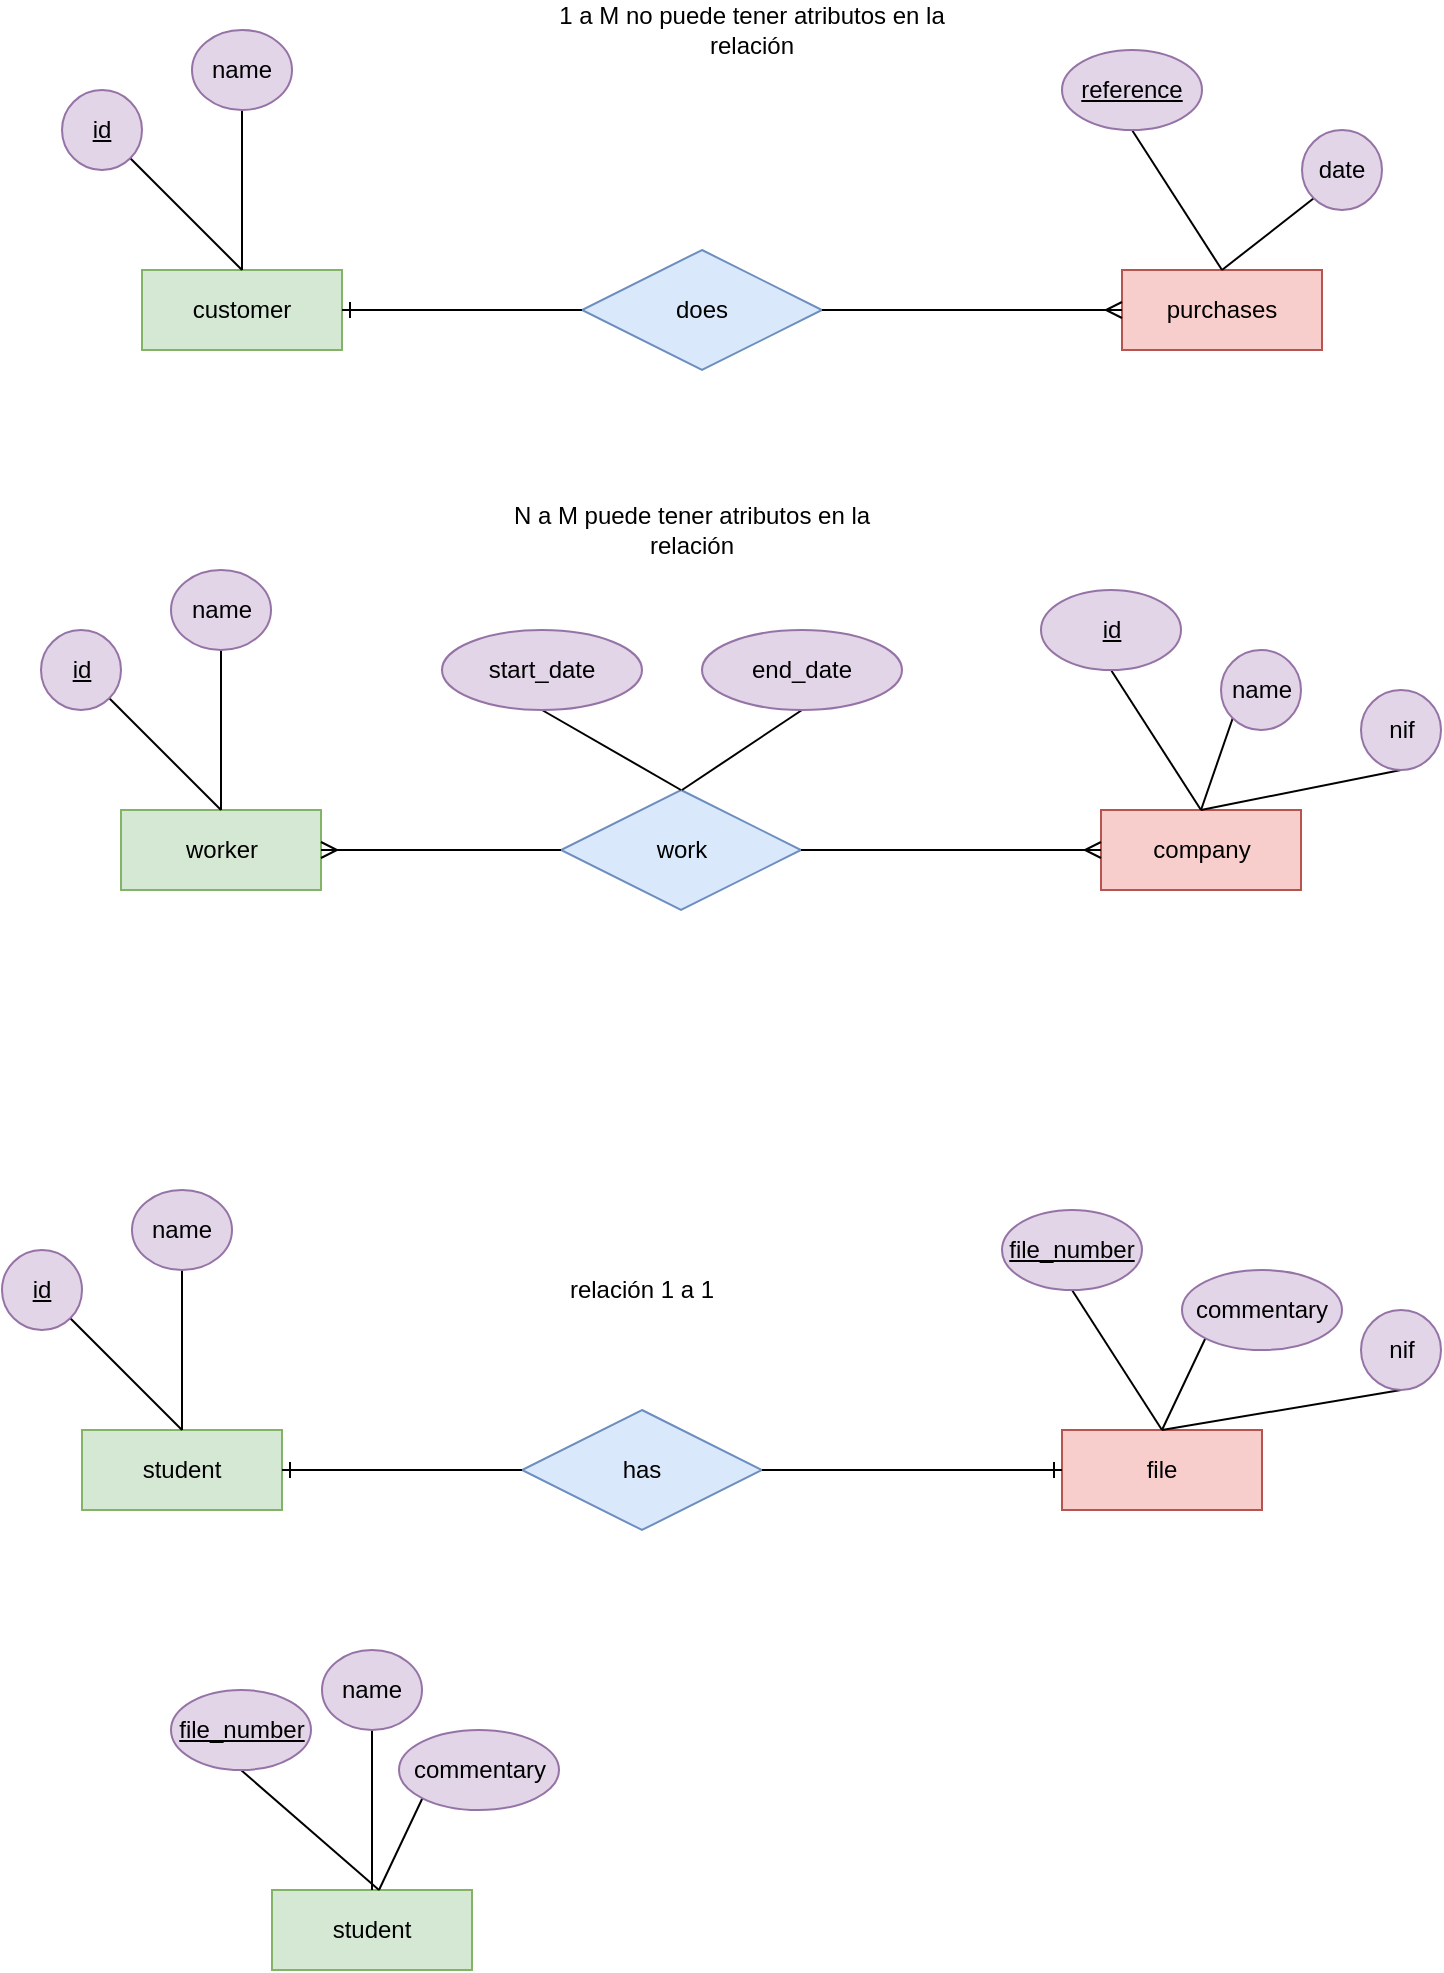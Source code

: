 <mxfile version="12.4.2" type="device" pages="1"><diagram id="6igMdta4v4GBJ9U2L8E9" name="Página-1"><mxGraphModel dx="1102" dy="795" grid="1" gridSize="10" guides="1" tooltips="1" connect="1" arrows="1" fold="1" page="1" pageScale="1" pageWidth="827" pageHeight="1169" math="0" shadow="0"><root><mxCell id="0"/><mxCell id="1" parent="0"/><mxCell id="kiMHKSYdB3KhMn7qXCpR-1" value="customer" style="whiteSpace=wrap;html=1;align=center;fillColor=#d5e8d4;strokeColor=#82b366;" parent="1" vertex="1"><mxGeometry x="120" y="400" width="100" height="40" as="geometry"/></mxCell><mxCell id="kiMHKSYdB3KhMn7qXCpR-2" value="purchases" style="whiteSpace=wrap;html=1;align=center;fillColor=#f8cecc;strokeColor=#b85450;" parent="1" vertex="1"><mxGeometry x="610" y="400" width="100" height="40" as="geometry"/></mxCell><mxCell id="kiMHKSYdB3KhMn7qXCpR-3" value="does" style="shape=rhombus;perimeter=rhombusPerimeter;whiteSpace=wrap;html=1;align=center;fillColor=#dae8fc;strokeColor=#6c8ebf;" parent="1" vertex="1"><mxGeometry x="340" y="390" width="120" height="60" as="geometry"/></mxCell><mxCell id="kiMHKSYdB3KhMn7qXCpR-9" style="edgeStyle=none;rounded=0;orthogonalLoop=1;jettySize=auto;html=1;exitX=1;exitY=1;exitDx=0;exitDy=0;entryX=0.5;entryY=0;entryDx=0;entryDy=0;endArrow=none;endFill=0;" parent="1" source="kiMHKSYdB3KhMn7qXCpR-5" target="kiMHKSYdB3KhMn7qXCpR-1" edge="1"><mxGeometry relative="1" as="geometry"/></mxCell><mxCell id="kiMHKSYdB3KhMn7qXCpR-5" value="id" style="ellipse;whiteSpace=wrap;html=1;align=center;fontStyle=4;fillColor=#e1d5e7;strokeColor=#9673a6;" parent="1" vertex="1"><mxGeometry x="80" y="310" width="40" height="40" as="geometry"/></mxCell><mxCell id="kiMHKSYdB3KhMn7qXCpR-10" style="edgeStyle=none;rounded=0;orthogonalLoop=1;jettySize=auto;html=1;exitX=0.5;exitY=1;exitDx=0;exitDy=0;endArrow=none;endFill=0;" parent="1" source="kiMHKSYdB3KhMn7qXCpR-6" edge="1"><mxGeometry relative="1" as="geometry"><mxPoint x="170" y="400" as="targetPoint"/></mxGeometry></mxCell><mxCell id="kiMHKSYdB3KhMn7qXCpR-6" value="name" style="ellipse;whiteSpace=wrap;html=1;align=center;fillColor=#e1d5e7;strokeColor=#9673a6;" parent="1" vertex="1"><mxGeometry x="145" y="280" width="50" height="40" as="geometry"/></mxCell><mxCell id="kiMHKSYdB3KhMn7qXCpR-7" value="" style="fontSize=12;html=1;endArrow=ERmany;exitX=1;exitY=0.5;exitDx=0;exitDy=0;entryX=0;entryY=0.5;entryDx=0;entryDy=0;" parent="1" source="kiMHKSYdB3KhMn7qXCpR-3" target="kiMHKSYdB3KhMn7qXCpR-2" edge="1"><mxGeometry width="100" height="100" relative="1" as="geometry"><mxPoint x="450" y="520" as="sourcePoint"/><mxPoint x="550" y="420" as="targetPoint"/></mxGeometry></mxCell><mxCell id="kiMHKSYdB3KhMn7qXCpR-8" value="" style="fontSize=12;html=1;endArrow=ERone;endFill=1;exitX=0;exitY=0.5;exitDx=0;exitDy=0;" parent="1" source="kiMHKSYdB3KhMn7qXCpR-3" edge="1"><mxGeometry width="100" height="100" relative="1" as="geometry"><mxPoint x="120" y="520" as="sourcePoint"/><mxPoint x="220" y="420" as="targetPoint"/></mxGeometry></mxCell><mxCell id="kiMHKSYdB3KhMn7qXCpR-17" style="edgeStyle=none;rounded=0;orthogonalLoop=1;jettySize=auto;html=1;exitX=0.5;exitY=1;exitDx=0;exitDy=0;endArrow=none;endFill=0;" parent="1" source="kiMHKSYdB3KhMn7qXCpR-11" edge="1"><mxGeometry relative="1" as="geometry"><mxPoint x="660" y="400" as="targetPoint"/></mxGeometry></mxCell><mxCell id="kiMHKSYdB3KhMn7qXCpR-11" value="reference" style="ellipse;whiteSpace=wrap;html=1;align=center;fontStyle=4;fillColor=#e1d5e7;strokeColor=#9673a6;" parent="1" vertex="1"><mxGeometry x="580" y="290" width="70" height="40" as="geometry"/></mxCell><mxCell id="kiMHKSYdB3KhMn7qXCpR-16" style="edgeStyle=none;rounded=0;orthogonalLoop=1;jettySize=auto;html=1;exitX=0;exitY=1;exitDx=0;exitDy=0;entryX=0.5;entryY=0;entryDx=0;entryDy=0;endArrow=none;endFill=0;" parent="1" source="kiMHKSYdB3KhMn7qXCpR-12" target="kiMHKSYdB3KhMn7qXCpR-2" edge="1"><mxGeometry relative="1" as="geometry"/></mxCell><mxCell id="kiMHKSYdB3KhMn7qXCpR-12" value="date" style="ellipse;whiteSpace=wrap;html=1;align=center;fillColor=#e1d5e7;strokeColor=#9673a6;" parent="1" vertex="1"><mxGeometry x="700" y="330" width="40" height="40" as="geometry"/></mxCell><mxCell id="kiMHKSYdB3KhMn7qXCpR-15" style="edgeStyle=none;rounded=0;orthogonalLoop=1;jettySize=auto;html=1;exitX=1;exitY=0.5;exitDx=0;exitDy=0;endArrow=none;endFill=0;fillColor=#e1d5e7;strokeColor=#9673a6;" parent="1" source="kiMHKSYdB3KhMn7qXCpR-12" target="kiMHKSYdB3KhMn7qXCpR-12" edge="1"><mxGeometry relative="1" as="geometry"/></mxCell><mxCell id="kiMHKSYdB3KhMn7qXCpR-18" value="worker" style="whiteSpace=wrap;html=1;align=center;fillColor=#d5e8d4;strokeColor=#82b366;" parent="1" vertex="1"><mxGeometry x="109.5" y="670" width="100" height="40" as="geometry"/></mxCell><mxCell id="kiMHKSYdB3KhMn7qXCpR-19" value="company" style="whiteSpace=wrap;html=1;align=center;fillColor=#f8cecc;strokeColor=#b85450;" parent="1" vertex="1"><mxGeometry x="599.5" y="670" width="100" height="40" as="geometry"/></mxCell><mxCell id="kiMHKSYdB3KhMn7qXCpR-20" value="work" style="shape=rhombus;perimeter=rhombusPerimeter;whiteSpace=wrap;html=1;align=center;fillColor=#dae8fc;strokeColor=#6c8ebf;" parent="1" vertex="1"><mxGeometry x="329.5" y="660" width="120" height="60" as="geometry"/></mxCell><mxCell id="kiMHKSYdB3KhMn7qXCpR-21" style="edgeStyle=none;rounded=0;orthogonalLoop=1;jettySize=auto;html=1;exitX=1;exitY=1;exitDx=0;exitDy=0;entryX=0.5;entryY=0;entryDx=0;entryDy=0;endArrow=none;endFill=0;" parent="1" source="kiMHKSYdB3KhMn7qXCpR-22" target="kiMHKSYdB3KhMn7qXCpR-18" edge="1"><mxGeometry relative="1" as="geometry"/></mxCell><mxCell id="kiMHKSYdB3KhMn7qXCpR-22" value="id" style="ellipse;whiteSpace=wrap;html=1;align=center;fontStyle=4;fillColor=#e1d5e7;strokeColor=#9673a6;" parent="1" vertex="1"><mxGeometry x="69.5" y="580" width="40" height="40" as="geometry"/></mxCell><mxCell id="kiMHKSYdB3KhMn7qXCpR-23" style="edgeStyle=none;rounded=0;orthogonalLoop=1;jettySize=auto;html=1;exitX=0.5;exitY=1;exitDx=0;exitDy=0;endArrow=none;endFill=0;" parent="1" source="kiMHKSYdB3KhMn7qXCpR-24" edge="1"><mxGeometry relative="1" as="geometry"><mxPoint x="159.5" y="670" as="targetPoint"/></mxGeometry></mxCell><mxCell id="kiMHKSYdB3KhMn7qXCpR-24" value="name" style="ellipse;whiteSpace=wrap;html=1;align=center;fillColor=#e1d5e7;strokeColor=#9673a6;" parent="1" vertex="1"><mxGeometry x="134.5" y="550" width="50" height="40" as="geometry"/></mxCell><mxCell id="kiMHKSYdB3KhMn7qXCpR-25" value="" style="fontSize=12;html=1;endArrow=ERmany;exitX=1;exitY=0.5;exitDx=0;exitDy=0;entryX=0;entryY=0.5;entryDx=0;entryDy=0;" parent="1" source="kiMHKSYdB3KhMn7qXCpR-20" target="kiMHKSYdB3KhMn7qXCpR-19" edge="1"><mxGeometry width="100" height="100" relative="1" as="geometry"><mxPoint x="439.5" y="790" as="sourcePoint"/><mxPoint x="539.5" y="690" as="targetPoint"/></mxGeometry></mxCell><mxCell id="kiMHKSYdB3KhMn7qXCpR-26" value="" style="fontSize=12;html=1;endArrow=ERmany;endFill=0;exitX=0;exitY=0.5;exitDx=0;exitDy=0;" parent="1" source="kiMHKSYdB3KhMn7qXCpR-20" edge="1"><mxGeometry width="100" height="100" relative="1" as="geometry"><mxPoint x="109.5" y="790" as="sourcePoint"/><mxPoint x="209.5" y="690" as="targetPoint"/></mxGeometry></mxCell><mxCell id="kiMHKSYdB3KhMn7qXCpR-27" style="edgeStyle=none;rounded=0;orthogonalLoop=1;jettySize=auto;html=1;exitX=0.5;exitY=1;exitDx=0;exitDy=0;endArrow=none;endFill=0;" parent="1" source="kiMHKSYdB3KhMn7qXCpR-28" edge="1"><mxGeometry relative="1" as="geometry"><mxPoint x="649.5" y="670" as="targetPoint"/></mxGeometry></mxCell><mxCell id="kiMHKSYdB3KhMn7qXCpR-28" value="id" style="ellipse;whiteSpace=wrap;html=1;align=center;fontStyle=4;fillColor=#e1d5e7;strokeColor=#9673a6;" parent="1" vertex="1"><mxGeometry x="569.5" y="560" width="70" height="40" as="geometry"/></mxCell><mxCell id="kiMHKSYdB3KhMn7qXCpR-29" style="edgeStyle=none;rounded=0;orthogonalLoop=1;jettySize=auto;html=1;exitX=0;exitY=1;exitDx=0;exitDy=0;entryX=0.5;entryY=0;entryDx=0;entryDy=0;endArrow=none;endFill=0;" parent="1" source="kiMHKSYdB3KhMn7qXCpR-30" target="kiMHKSYdB3KhMn7qXCpR-19" edge="1"><mxGeometry relative="1" as="geometry"/></mxCell><mxCell id="kiMHKSYdB3KhMn7qXCpR-30" value="name" style="ellipse;whiteSpace=wrap;html=1;align=center;fillColor=#e1d5e7;strokeColor=#9673a6;" parent="1" vertex="1"><mxGeometry x="659.5" y="590" width="40" height="40" as="geometry"/></mxCell><mxCell id="kiMHKSYdB3KhMn7qXCpR-31" style="edgeStyle=none;rounded=0;orthogonalLoop=1;jettySize=auto;html=1;exitX=1;exitY=0.5;exitDx=0;exitDy=0;endArrow=none;endFill=0;fillColor=#e1d5e7;strokeColor=#9673a6;" parent="1" source="kiMHKSYdB3KhMn7qXCpR-30" target="kiMHKSYdB3KhMn7qXCpR-30" edge="1"><mxGeometry relative="1" as="geometry"/></mxCell><mxCell id="kiMHKSYdB3KhMn7qXCpR-37" style="edgeStyle=none;rounded=0;orthogonalLoop=1;jettySize=auto;html=1;exitX=0.5;exitY=1;exitDx=0;exitDy=0;entryX=0.5;entryY=0;entryDx=0;entryDy=0;endArrow=none;endFill=0;" parent="1" source="kiMHKSYdB3KhMn7qXCpR-32" target="kiMHKSYdB3KhMn7qXCpR-19" edge="1"><mxGeometry relative="1" as="geometry"/></mxCell><mxCell id="kiMHKSYdB3KhMn7qXCpR-32" value="nif" style="ellipse;whiteSpace=wrap;html=1;align=center;fillColor=#e1d5e7;strokeColor=#9673a6;" parent="1" vertex="1"><mxGeometry x="729.5" y="610" width="40" height="40" as="geometry"/></mxCell><mxCell id="kiMHKSYdB3KhMn7qXCpR-41" style="edgeStyle=none;rounded=0;orthogonalLoop=1;jettySize=auto;html=1;exitX=0.5;exitY=1;exitDx=0;exitDy=0;entryX=0.5;entryY=0;entryDx=0;entryDy=0;endArrow=none;endFill=0;" parent="1" source="kiMHKSYdB3KhMn7qXCpR-39" target="kiMHKSYdB3KhMn7qXCpR-20" edge="1"><mxGeometry relative="1" as="geometry"/></mxCell><mxCell id="kiMHKSYdB3KhMn7qXCpR-39" value="start_date" style="ellipse;whiteSpace=wrap;html=1;align=center;fillColor=#e1d5e7;strokeColor=#9673a6;" parent="1" vertex="1"><mxGeometry x="270" y="580" width="100" height="40" as="geometry"/></mxCell><mxCell id="kiMHKSYdB3KhMn7qXCpR-42" style="edgeStyle=none;rounded=0;orthogonalLoop=1;jettySize=auto;html=1;exitX=0.5;exitY=1;exitDx=0;exitDy=0;endArrow=none;endFill=0;" parent="1" source="kiMHKSYdB3KhMn7qXCpR-40" edge="1"><mxGeometry relative="1" as="geometry"><mxPoint x="390" y="660" as="targetPoint"/></mxGeometry></mxCell><mxCell id="kiMHKSYdB3KhMn7qXCpR-40" value="end_date" style="ellipse;whiteSpace=wrap;html=1;align=center;fillColor=#e1d5e7;strokeColor=#9673a6;" parent="1" vertex="1"><mxGeometry x="400" y="580" width="100" height="40" as="geometry"/></mxCell><mxCell id="kiMHKSYdB3KhMn7qXCpR-44" value="N a M puede tener atributos en la relación" style="text;html=1;strokeColor=none;fillColor=none;align=center;verticalAlign=middle;whiteSpace=wrap;rounded=0;" parent="1" vertex="1"><mxGeometry x="290" y="520" width="210" height="20" as="geometry"/></mxCell><mxCell id="kiMHKSYdB3KhMn7qXCpR-45" value="1 a M no puede tener atributos en la relación" style="text;html=1;align=center;verticalAlign=middle;whiteSpace=wrap;rounded=0;" parent="1" vertex="1"><mxGeometry x="320" y="270" width="210" height="20" as="geometry"/></mxCell><mxCell id="kiMHKSYdB3KhMn7qXCpR-46" value="student" style="whiteSpace=wrap;html=1;align=center;fillColor=#d5e8d4;strokeColor=#82b366;" parent="1" vertex="1"><mxGeometry x="90" y="980" width="100" height="40" as="geometry"/></mxCell><mxCell id="kiMHKSYdB3KhMn7qXCpR-47" value="file" style="whiteSpace=wrap;html=1;align=center;fillColor=#f8cecc;strokeColor=#b85450;" parent="1" vertex="1"><mxGeometry x="580" y="980" width="100" height="40" as="geometry"/></mxCell><mxCell id="kiMHKSYdB3KhMn7qXCpR-48" value="has" style="shape=rhombus;perimeter=rhombusPerimeter;whiteSpace=wrap;html=1;align=center;fillColor=#dae8fc;strokeColor=#6c8ebf;" parent="1" vertex="1"><mxGeometry x="310" y="970" width="120" height="60" as="geometry"/></mxCell><mxCell id="kiMHKSYdB3KhMn7qXCpR-49" style="edgeStyle=none;rounded=0;orthogonalLoop=1;jettySize=auto;html=1;exitX=1;exitY=1;exitDx=0;exitDy=0;entryX=0.5;entryY=0;entryDx=0;entryDy=0;endArrow=none;endFill=0;" parent="1" source="kiMHKSYdB3KhMn7qXCpR-50" target="kiMHKSYdB3KhMn7qXCpR-46" edge="1"><mxGeometry relative="1" as="geometry"/></mxCell><mxCell id="kiMHKSYdB3KhMn7qXCpR-50" value="id" style="ellipse;whiteSpace=wrap;html=1;align=center;fontStyle=4;fillColor=#e1d5e7;strokeColor=#9673a6;" parent="1" vertex="1"><mxGeometry x="50" y="890" width="40" height="40" as="geometry"/></mxCell><mxCell id="kiMHKSYdB3KhMn7qXCpR-51" style="edgeStyle=none;rounded=0;orthogonalLoop=1;jettySize=auto;html=1;exitX=0.5;exitY=1;exitDx=0;exitDy=0;endArrow=none;endFill=0;" parent="1" source="kiMHKSYdB3KhMn7qXCpR-52" edge="1"><mxGeometry relative="1" as="geometry"><mxPoint x="140" y="980" as="targetPoint"/></mxGeometry></mxCell><mxCell id="kiMHKSYdB3KhMn7qXCpR-52" value="name" style="ellipse;whiteSpace=wrap;html=1;align=center;fillColor=#e1d5e7;strokeColor=#9673a6;" parent="1" vertex="1"><mxGeometry x="115" y="860" width="50" height="40" as="geometry"/></mxCell><mxCell id="kiMHKSYdB3KhMn7qXCpR-53" value="" style="fontSize=12;html=1;endArrow=ERone;exitX=1;exitY=0.5;exitDx=0;exitDy=0;entryX=0;entryY=0.5;entryDx=0;entryDy=0;endFill=0;" parent="1" source="kiMHKSYdB3KhMn7qXCpR-48" target="kiMHKSYdB3KhMn7qXCpR-47" edge="1"><mxGeometry width="100" height="100" relative="1" as="geometry"><mxPoint x="420" y="1100" as="sourcePoint"/><mxPoint x="520" y="1000" as="targetPoint"/></mxGeometry></mxCell><mxCell id="kiMHKSYdB3KhMn7qXCpR-54" value="" style="fontSize=12;html=1;endArrow=ERone;endFill=0;exitX=0;exitY=0.5;exitDx=0;exitDy=0;" parent="1" source="kiMHKSYdB3KhMn7qXCpR-48" edge="1"><mxGeometry width="100" height="100" relative="1" as="geometry"><mxPoint x="90" y="1100" as="sourcePoint"/><mxPoint x="190" y="1000" as="targetPoint"/></mxGeometry></mxCell><mxCell id="kiMHKSYdB3KhMn7qXCpR-55" style="edgeStyle=none;rounded=0;orthogonalLoop=1;jettySize=auto;html=1;exitX=0.5;exitY=1;exitDx=0;exitDy=0;endArrow=none;endFill=0;" parent="1" source="kiMHKSYdB3KhMn7qXCpR-56" edge="1"><mxGeometry relative="1" as="geometry"><mxPoint x="630" y="980" as="targetPoint"/></mxGeometry></mxCell><mxCell id="kiMHKSYdB3KhMn7qXCpR-56" value="file_number" style="ellipse;whiteSpace=wrap;html=1;align=center;fontStyle=4;fillColor=#e1d5e7;strokeColor=#9673a6;" parent="1" vertex="1"><mxGeometry x="550" y="870" width="70" height="40" as="geometry"/></mxCell><mxCell id="kiMHKSYdB3KhMn7qXCpR-57" style="edgeStyle=none;rounded=0;orthogonalLoop=1;jettySize=auto;html=1;exitX=0;exitY=1;exitDx=0;exitDy=0;entryX=0.5;entryY=0;entryDx=0;entryDy=0;endArrow=none;endFill=0;" parent="1" source="kiMHKSYdB3KhMn7qXCpR-58" target="kiMHKSYdB3KhMn7qXCpR-47" edge="1"><mxGeometry relative="1" as="geometry"/></mxCell><mxCell id="kiMHKSYdB3KhMn7qXCpR-58" value="commentary" style="ellipse;whiteSpace=wrap;html=1;align=center;fillColor=#e1d5e7;strokeColor=#9673a6;" parent="1" vertex="1"><mxGeometry x="640" y="900" width="80" height="40" as="geometry"/></mxCell><mxCell id="kiMHKSYdB3KhMn7qXCpR-59" style="edgeStyle=none;rounded=0;orthogonalLoop=1;jettySize=auto;html=1;exitX=1;exitY=0.5;exitDx=0;exitDy=0;endArrow=none;endFill=0;fillColor=#e1d5e7;strokeColor=#9673a6;" parent="1" source="kiMHKSYdB3KhMn7qXCpR-58" target="kiMHKSYdB3KhMn7qXCpR-58" edge="1"><mxGeometry relative="1" as="geometry"/></mxCell><mxCell id="kiMHKSYdB3KhMn7qXCpR-60" style="edgeStyle=none;rounded=0;orthogonalLoop=1;jettySize=auto;html=1;exitX=0.5;exitY=1;exitDx=0;exitDy=0;entryX=0.5;entryY=0;entryDx=0;entryDy=0;endArrow=none;endFill=0;" parent="1" source="kiMHKSYdB3KhMn7qXCpR-61" target="kiMHKSYdB3KhMn7qXCpR-47" edge="1"><mxGeometry relative="1" as="geometry"/></mxCell><mxCell id="kiMHKSYdB3KhMn7qXCpR-61" value="nif" style="ellipse;whiteSpace=wrap;html=1;align=center;fillColor=#e1d5e7;strokeColor=#9673a6;" parent="1" vertex="1"><mxGeometry x="729.5" y="920" width="40" height="40" as="geometry"/></mxCell><mxCell id="kiMHKSYdB3KhMn7qXCpR-66" value="relación 1 a 1" style="text;html=1;strokeColor=none;fillColor=none;align=center;verticalAlign=middle;whiteSpace=wrap;rounded=0;" parent="1" vertex="1"><mxGeometry x="265" y="900" width="210" height="20" as="geometry"/></mxCell><mxCell id="kiMHKSYdB3KhMn7qXCpR-68" value="student" style="whiteSpace=wrap;html=1;align=center;fillColor=#d5e8d4;strokeColor=#82b366;" parent="1" vertex="1"><mxGeometry x="185" y="1210" width="100" height="40" as="geometry"/></mxCell><mxCell id="kiMHKSYdB3KhMn7qXCpR-71" style="edgeStyle=none;rounded=0;orthogonalLoop=1;jettySize=auto;html=1;exitX=0.5;exitY=1;exitDx=0;exitDy=0;endArrow=none;endFill=0;" parent="1" source="kiMHKSYdB3KhMn7qXCpR-72" edge="1"><mxGeometry relative="1" as="geometry"><mxPoint x="235" y="1210" as="targetPoint"/></mxGeometry></mxCell><mxCell id="kiMHKSYdB3KhMn7qXCpR-72" value="name" style="ellipse;whiteSpace=wrap;html=1;align=center;fillColor=#e1d5e7;strokeColor=#9673a6;" parent="1" vertex="1"><mxGeometry x="210" y="1090" width="50" height="40" as="geometry"/></mxCell><mxCell id="kiMHKSYdB3KhMn7qXCpR-73" style="edgeStyle=none;rounded=0;orthogonalLoop=1;jettySize=auto;html=1;exitX=0.5;exitY=1;exitDx=0;exitDy=0;endArrow=none;endFill=0;" parent="1" source="kiMHKSYdB3KhMn7qXCpR-74" edge="1"><mxGeometry relative="1" as="geometry"><mxPoint x="238.5" y="1210" as="targetPoint"/></mxGeometry></mxCell><mxCell id="kiMHKSYdB3KhMn7qXCpR-74" value="file_number" style="ellipse;whiteSpace=wrap;html=1;align=center;fontStyle=4;fillColor=#e1d5e7;strokeColor=#9673a6;" parent="1" vertex="1"><mxGeometry x="134.5" y="1110" width="70" height="40" as="geometry"/></mxCell><mxCell id="kiMHKSYdB3KhMn7qXCpR-75" style="edgeStyle=none;rounded=0;orthogonalLoop=1;jettySize=auto;html=1;exitX=0;exitY=1;exitDx=0;exitDy=0;entryX=0.5;entryY=0;entryDx=0;entryDy=0;endArrow=none;endFill=0;" parent="1" source="kiMHKSYdB3KhMn7qXCpR-76" edge="1"><mxGeometry relative="1" as="geometry"><mxPoint x="238.5" y="1210" as="targetPoint"/></mxGeometry></mxCell><mxCell id="kiMHKSYdB3KhMn7qXCpR-76" value="commentary" style="ellipse;whiteSpace=wrap;html=1;align=center;fillColor=#e1d5e7;strokeColor=#9673a6;" parent="1" vertex="1"><mxGeometry x="248.5" y="1130" width="80" height="40" as="geometry"/></mxCell><mxCell id="kiMHKSYdB3KhMn7qXCpR-77" style="edgeStyle=none;rounded=0;orthogonalLoop=1;jettySize=auto;html=1;exitX=1;exitY=0.5;exitDx=0;exitDy=0;endArrow=none;endFill=0;fillColor=#e1d5e7;strokeColor=#9673a6;" parent="1" source="kiMHKSYdB3KhMn7qXCpR-76" target="kiMHKSYdB3KhMn7qXCpR-76" edge="1"><mxGeometry relative="1" as="geometry"/></mxCell></root></mxGraphModel></diagram></mxfile>